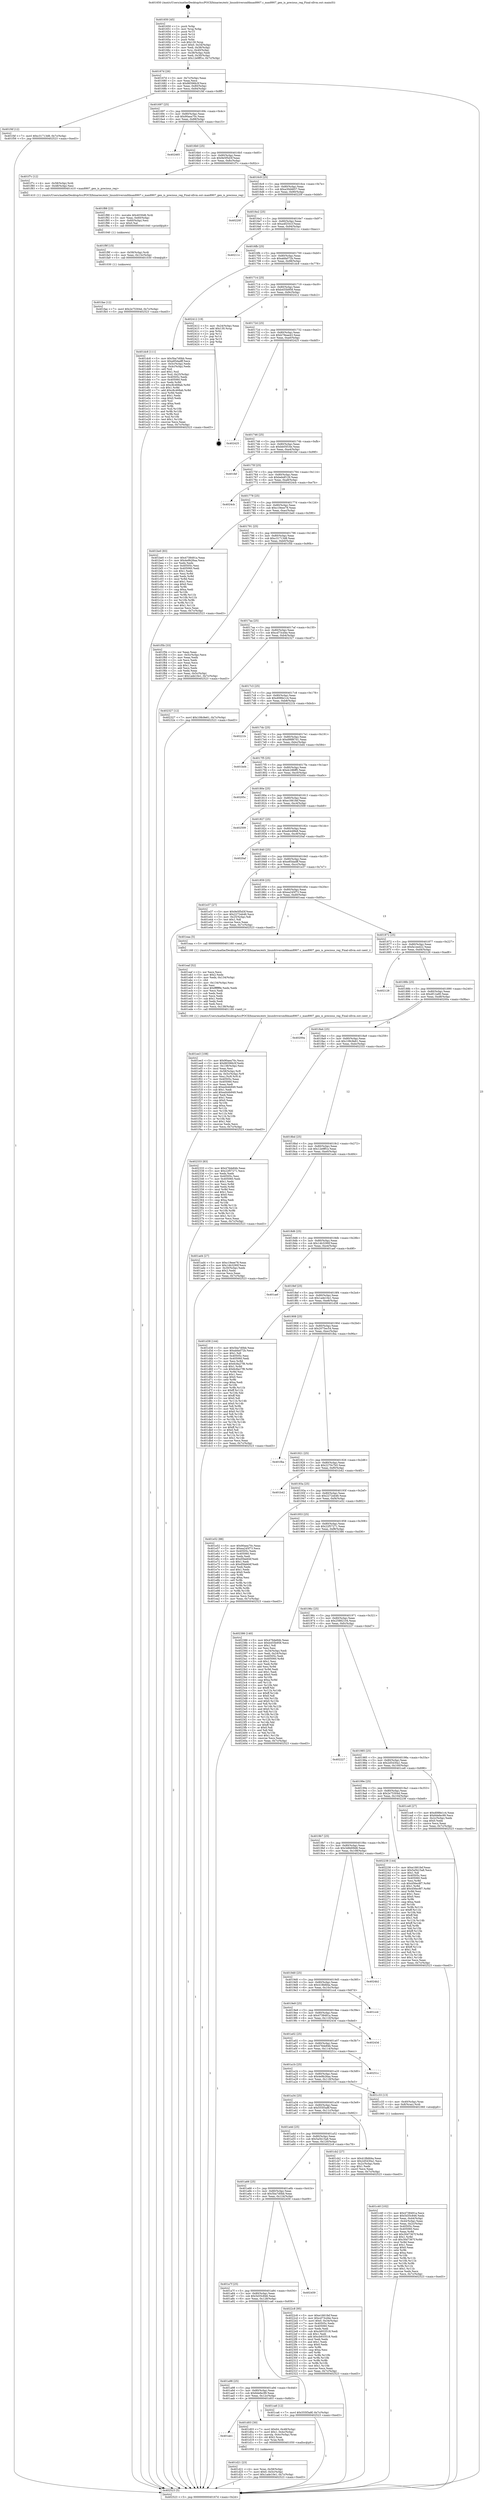 digraph "0x401650" {
  label = "0x401650 (/mnt/c/Users/mathe/Desktop/tcc/POCII/binaries/extr_linuxdriversmfdmax8907.c_max8907_gen_is_precious_reg_Final-ollvm.out::main(0))"
  labelloc = "t"
  node[shape=record]

  Entry [label="",width=0.3,height=0.3,shape=circle,fillcolor=black,style=filled]
  "0x40167d" [label="{
     0x40167d [26]\l
     | [instrs]\l
     &nbsp;&nbsp;0x40167d \<+3\>: mov -0x7c(%rbp),%eax\l
     &nbsp;&nbsp;0x401680 \<+2\>: mov %eax,%ecx\l
     &nbsp;&nbsp;0x401682 \<+6\>: sub $0x86596b3f,%ecx\l
     &nbsp;&nbsp;0x401688 \<+3\>: mov %eax,-0x80(%rbp)\l
     &nbsp;&nbsp;0x40168b \<+6\>: mov %ecx,-0x84(%rbp)\l
     &nbsp;&nbsp;0x401691 \<+6\>: je 0000000000401f4f \<main+0x8ff\>\l
  }"]
  "0x401f4f" [label="{
     0x401f4f [12]\l
     | [instrs]\l
     &nbsp;&nbsp;0x401f4f \<+7\>: movl $0xc31713d8,-0x7c(%rbp)\l
     &nbsp;&nbsp;0x401f56 \<+5\>: jmp 0000000000402523 \<main+0xed3\>\l
  }"]
  "0x401697" [label="{
     0x401697 [25]\l
     | [instrs]\l
     &nbsp;&nbsp;0x401697 \<+5\>: jmp 000000000040169c \<main+0x4c\>\l
     &nbsp;&nbsp;0x40169c \<+3\>: mov -0x80(%rbp),%eax\l
     &nbsp;&nbsp;0x40169f \<+5\>: sub $0x90aea70c,%eax\l
     &nbsp;&nbsp;0x4016a4 \<+6\>: mov %eax,-0x88(%rbp)\l
     &nbsp;&nbsp;0x4016aa \<+6\>: je 0000000000402465 \<main+0xe15\>\l
  }"]
  Exit [label="",width=0.3,height=0.3,shape=circle,fillcolor=black,style=filled,peripheries=2]
  "0x402465" [label="{
     0x402465\l
  }", style=dashed]
  "0x4016b0" [label="{
     0x4016b0 [25]\l
     | [instrs]\l
     &nbsp;&nbsp;0x4016b0 \<+5\>: jmp 00000000004016b5 \<main+0x65\>\l
     &nbsp;&nbsp;0x4016b5 \<+3\>: mov -0x80(%rbp),%eax\l
     &nbsp;&nbsp;0x4016b8 \<+5\>: sub $0x9e5f5d3f,%eax\l
     &nbsp;&nbsp;0x4016bd \<+6\>: mov %eax,-0x8c(%rbp)\l
     &nbsp;&nbsp;0x4016c3 \<+6\>: je 0000000000401f7c \<main+0x92c\>\l
  }"]
  "0x401fae" [label="{
     0x401fae [12]\l
     | [instrs]\l
     &nbsp;&nbsp;0x401fae \<+7\>: movl $0x2e75304d,-0x7c(%rbp)\l
     &nbsp;&nbsp;0x401fb5 \<+5\>: jmp 0000000000402523 \<main+0xed3\>\l
  }"]
  "0x401f7c" [label="{
     0x401f7c [12]\l
     | [instrs]\l
     &nbsp;&nbsp;0x401f7c \<+4\>: mov -0x58(%rbp),%rdi\l
     &nbsp;&nbsp;0x401f80 \<+3\>: mov -0x48(%rbp),%esi\l
     &nbsp;&nbsp;0x401f83 \<+5\>: call 0000000000401410 \<max8907_gen_is_precious_reg\>\l
     | [calls]\l
     &nbsp;&nbsp;0x401410 \{1\} (/mnt/c/Users/mathe/Desktop/tcc/POCII/binaries/extr_linuxdriversmfdmax8907.c_max8907_gen_is_precious_reg_Final-ollvm.out::max8907_gen_is_precious_reg)\l
  }"]
  "0x4016c9" [label="{
     0x4016c9 [25]\l
     | [instrs]\l
     &nbsp;&nbsp;0x4016c9 \<+5\>: jmp 00000000004016ce \<main+0x7e\>\l
     &nbsp;&nbsp;0x4016ce \<+3\>: mov -0x80(%rbp),%eax\l
     &nbsp;&nbsp;0x4016d1 \<+5\>: sub $0xa30d4657,%eax\l
     &nbsp;&nbsp;0x4016d6 \<+6\>: mov %eax,-0x90(%rbp)\l
     &nbsp;&nbsp;0x4016dc \<+6\>: je 000000000040220f \<main+0xbbf\>\l
  }"]
  "0x401f9f" [label="{
     0x401f9f [15]\l
     | [instrs]\l
     &nbsp;&nbsp;0x401f9f \<+4\>: mov -0x58(%rbp),%rdi\l
     &nbsp;&nbsp;0x401fa3 \<+6\>: mov %eax,-0x13c(%rbp)\l
     &nbsp;&nbsp;0x401fa9 \<+5\>: call 0000000000401030 \<free@plt\>\l
     | [calls]\l
     &nbsp;&nbsp;0x401030 \{1\} (unknown)\l
  }"]
  "0x40220f" [label="{
     0x40220f\l
  }", style=dashed]
  "0x4016e2" [label="{
     0x4016e2 [25]\l
     | [instrs]\l
     &nbsp;&nbsp;0x4016e2 \<+5\>: jmp 00000000004016e7 \<main+0x97\>\l
     &nbsp;&nbsp;0x4016e7 \<+3\>: mov -0x80(%rbp),%eax\l
     &nbsp;&nbsp;0x4016ea \<+5\>: sub $0xa4f2541f,%eax\l
     &nbsp;&nbsp;0x4016ef \<+6\>: mov %eax,-0x94(%rbp)\l
     &nbsp;&nbsp;0x4016f5 \<+6\>: je 000000000040211c \<main+0xacc\>\l
  }"]
  "0x401f88" [label="{
     0x401f88 [23]\l
     | [instrs]\l
     &nbsp;&nbsp;0x401f88 \<+10\>: movabs $0x4030d6,%rdi\l
     &nbsp;&nbsp;0x401f92 \<+3\>: mov %eax,-0x60(%rbp)\l
     &nbsp;&nbsp;0x401f95 \<+3\>: mov -0x60(%rbp),%esi\l
     &nbsp;&nbsp;0x401f98 \<+2\>: mov $0x0,%al\l
     &nbsp;&nbsp;0x401f9a \<+5\>: call 0000000000401040 \<printf@plt\>\l
     | [calls]\l
     &nbsp;&nbsp;0x401040 \{1\} (unknown)\l
  }"]
  "0x40211c" [label="{
     0x40211c\l
  }", style=dashed]
  "0x4016fb" [label="{
     0x4016fb [25]\l
     | [instrs]\l
     &nbsp;&nbsp;0x4016fb \<+5\>: jmp 0000000000401700 \<main+0xb0\>\l
     &nbsp;&nbsp;0x401700 \<+3\>: mov -0x80(%rbp),%eax\l
     &nbsp;&nbsp;0x401703 \<+5\>: sub $0xabfa072b,%eax\l
     &nbsp;&nbsp;0x401708 \<+6\>: mov %eax,-0x98(%rbp)\l
     &nbsp;&nbsp;0x40170e \<+6\>: je 0000000000401dc8 \<main+0x778\>\l
  }"]
  "0x401ee3" [label="{
     0x401ee3 [108]\l
     | [instrs]\l
     &nbsp;&nbsp;0x401ee3 \<+5\>: mov $0x90aea70c,%ecx\l
     &nbsp;&nbsp;0x401ee8 \<+5\>: mov $0x86596b3f,%edx\l
     &nbsp;&nbsp;0x401eed \<+6\>: mov -0x138(%rbp),%esi\l
     &nbsp;&nbsp;0x401ef3 \<+3\>: imul %eax,%esi\l
     &nbsp;&nbsp;0x401ef6 \<+4\>: mov -0x58(%rbp),%r8\l
     &nbsp;&nbsp;0x401efa \<+4\>: movslq -0x5c(%rbp),%r9\l
     &nbsp;&nbsp;0x401efe \<+4\>: mov %esi,(%r8,%r9,4)\l
     &nbsp;&nbsp;0x401f02 \<+7\>: mov 0x40505c,%eax\l
     &nbsp;&nbsp;0x401f09 \<+7\>: mov 0x405060,%esi\l
     &nbsp;&nbsp;0x401f10 \<+2\>: mov %eax,%edi\l
     &nbsp;&nbsp;0x401f12 \<+6\>: sub $0xed44b949,%edi\l
     &nbsp;&nbsp;0x401f18 \<+3\>: sub $0x1,%edi\l
     &nbsp;&nbsp;0x401f1b \<+6\>: add $0xed44b949,%edi\l
     &nbsp;&nbsp;0x401f21 \<+3\>: imul %edi,%eax\l
     &nbsp;&nbsp;0x401f24 \<+3\>: and $0x1,%eax\l
     &nbsp;&nbsp;0x401f27 \<+3\>: cmp $0x0,%eax\l
     &nbsp;&nbsp;0x401f2a \<+4\>: sete %r10b\l
     &nbsp;&nbsp;0x401f2e \<+3\>: cmp $0xa,%esi\l
     &nbsp;&nbsp;0x401f31 \<+4\>: setl %r11b\l
     &nbsp;&nbsp;0x401f35 \<+3\>: mov %r10b,%bl\l
     &nbsp;&nbsp;0x401f38 \<+3\>: and %r11b,%bl\l
     &nbsp;&nbsp;0x401f3b \<+3\>: xor %r11b,%r10b\l
     &nbsp;&nbsp;0x401f3e \<+3\>: or %r10b,%bl\l
     &nbsp;&nbsp;0x401f41 \<+3\>: test $0x1,%bl\l
     &nbsp;&nbsp;0x401f44 \<+3\>: cmovne %edx,%ecx\l
     &nbsp;&nbsp;0x401f47 \<+3\>: mov %ecx,-0x7c(%rbp)\l
     &nbsp;&nbsp;0x401f4a \<+5\>: jmp 0000000000402523 \<main+0xed3\>\l
  }"]
  "0x401dc8" [label="{
     0x401dc8 [111]\l
     | [instrs]\l
     &nbsp;&nbsp;0x401dc8 \<+5\>: mov $0x5ba7d0bb,%eax\l
     &nbsp;&nbsp;0x401dcd \<+5\>: mov $0xe85dadff,%ecx\l
     &nbsp;&nbsp;0x401dd2 \<+3\>: mov -0x5c(%rbp),%edx\l
     &nbsp;&nbsp;0x401dd5 \<+3\>: cmp -0x4c(%rbp),%edx\l
     &nbsp;&nbsp;0x401dd8 \<+4\>: setl %sil\l
     &nbsp;&nbsp;0x401ddc \<+4\>: and $0x1,%sil\l
     &nbsp;&nbsp;0x401de0 \<+4\>: mov %sil,-0x25(%rbp)\l
     &nbsp;&nbsp;0x401de4 \<+7\>: mov 0x40505c,%edx\l
     &nbsp;&nbsp;0x401deb \<+7\>: mov 0x405060,%edi\l
     &nbsp;&nbsp;0x401df2 \<+3\>: mov %edx,%r8d\l
     &nbsp;&nbsp;0x401df5 \<+7\>: sub $0xc8c468ab,%r8d\l
     &nbsp;&nbsp;0x401dfc \<+4\>: sub $0x1,%r8d\l
     &nbsp;&nbsp;0x401e00 \<+7\>: add $0xc8c468ab,%r8d\l
     &nbsp;&nbsp;0x401e07 \<+4\>: imul %r8d,%edx\l
     &nbsp;&nbsp;0x401e0b \<+3\>: and $0x1,%edx\l
     &nbsp;&nbsp;0x401e0e \<+3\>: cmp $0x0,%edx\l
     &nbsp;&nbsp;0x401e11 \<+4\>: sete %sil\l
     &nbsp;&nbsp;0x401e15 \<+3\>: cmp $0xa,%edi\l
     &nbsp;&nbsp;0x401e18 \<+4\>: setl %r9b\l
     &nbsp;&nbsp;0x401e1c \<+3\>: mov %sil,%r10b\l
     &nbsp;&nbsp;0x401e1f \<+3\>: and %r9b,%r10b\l
     &nbsp;&nbsp;0x401e22 \<+3\>: xor %r9b,%sil\l
     &nbsp;&nbsp;0x401e25 \<+3\>: or %sil,%r10b\l
     &nbsp;&nbsp;0x401e28 \<+4\>: test $0x1,%r10b\l
     &nbsp;&nbsp;0x401e2c \<+3\>: cmovne %ecx,%eax\l
     &nbsp;&nbsp;0x401e2f \<+3\>: mov %eax,-0x7c(%rbp)\l
     &nbsp;&nbsp;0x401e32 \<+5\>: jmp 0000000000402523 \<main+0xed3\>\l
  }"]
  "0x401714" [label="{
     0x401714 [25]\l
     | [instrs]\l
     &nbsp;&nbsp;0x401714 \<+5\>: jmp 0000000000401719 \<main+0xc9\>\l
     &nbsp;&nbsp;0x401719 \<+3\>: mov -0x80(%rbp),%eax\l
     &nbsp;&nbsp;0x40171c \<+5\>: sub $0xb455b958,%eax\l
     &nbsp;&nbsp;0x401721 \<+6\>: mov %eax,-0x9c(%rbp)\l
     &nbsp;&nbsp;0x401727 \<+6\>: je 0000000000402412 \<main+0xdc2\>\l
  }"]
  "0x401eaf" [label="{
     0x401eaf [52]\l
     | [instrs]\l
     &nbsp;&nbsp;0x401eaf \<+2\>: xor %ecx,%ecx\l
     &nbsp;&nbsp;0x401eb1 \<+5\>: mov $0x2,%edx\l
     &nbsp;&nbsp;0x401eb6 \<+6\>: mov %edx,-0x134(%rbp)\l
     &nbsp;&nbsp;0x401ebc \<+1\>: cltd\l
     &nbsp;&nbsp;0x401ebd \<+6\>: mov -0x134(%rbp),%esi\l
     &nbsp;&nbsp;0x401ec3 \<+2\>: idiv %esi\l
     &nbsp;&nbsp;0x401ec5 \<+6\>: imul $0xfffffffe,%edx,%edx\l
     &nbsp;&nbsp;0x401ecb \<+2\>: mov %ecx,%edi\l
     &nbsp;&nbsp;0x401ecd \<+2\>: sub %edx,%edi\l
     &nbsp;&nbsp;0x401ecf \<+2\>: mov %ecx,%edx\l
     &nbsp;&nbsp;0x401ed1 \<+3\>: sub $0x1,%edx\l
     &nbsp;&nbsp;0x401ed4 \<+2\>: add %edx,%edi\l
     &nbsp;&nbsp;0x401ed6 \<+2\>: sub %edi,%ecx\l
     &nbsp;&nbsp;0x401ed8 \<+6\>: mov %ecx,-0x138(%rbp)\l
     &nbsp;&nbsp;0x401ede \<+5\>: call 0000000000401160 \<next_i\>\l
     | [calls]\l
     &nbsp;&nbsp;0x401160 \{1\} (/mnt/c/Users/mathe/Desktop/tcc/POCII/binaries/extr_linuxdriversmfdmax8907.c_max8907_gen_is_precious_reg_Final-ollvm.out::next_i)\l
  }"]
  "0x402412" [label="{
     0x402412 [19]\l
     | [instrs]\l
     &nbsp;&nbsp;0x402412 \<+3\>: mov -0x24(%rbp),%eax\l
     &nbsp;&nbsp;0x402415 \<+7\>: add $0x130,%rsp\l
     &nbsp;&nbsp;0x40241c \<+1\>: pop %rbx\l
     &nbsp;&nbsp;0x40241d \<+2\>: pop %r12\l
     &nbsp;&nbsp;0x40241f \<+2\>: pop %r14\l
     &nbsp;&nbsp;0x402421 \<+2\>: pop %r15\l
     &nbsp;&nbsp;0x402423 \<+1\>: pop %rbp\l
     &nbsp;&nbsp;0x402424 \<+1\>: ret\l
  }"]
  "0x40172d" [label="{
     0x40172d [25]\l
     | [instrs]\l
     &nbsp;&nbsp;0x40172d \<+5\>: jmp 0000000000401732 \<main+0xe2\>\l
     &nbsp;&nbsp;0x401732 \<+3\>: mov -0x80(%rbp),%eax\l
     &nbsp;&nbsp;0x401735 \<+5\>: sub $0xb79eae43,%eax\l
     &nbsp;&nbsp;0x40173a \<+6\>: mov %eax,-0xa0(%rbp)\l
     &nbsp;&nbsp;0x401740 \<+6\>: je 0000000000402425 \<main+0xdd5\>\l
  }"]
  "0x401d21" [label="{
     0x401d21 [23]\l
     | [instrs]\l
     &nbsp;&nbsp;0x401d21 \<+4\>: mov %rax,-0x58(%rbp)\l
     &nbsp;&nbsp;0x401d25 \<+7\>: movl $0x0,-0x5c(%rbp)\l
     &nbsp;&nbsp;0x401d2c \<+7\>: movl $0x1ade10e1,-0x7c(%rbp)\l
     &nbsp;&nbsp;0x401d33 \<+5\>: jmp 0000000000402523 \<main+0xed3\>\l
  }"]
  "0x402425" [label="{
     0x402425\l
  }", style=dashed]
  "0x401746" [label="{
     0x401746 [25]\l
     | [instrs]\l
     &nbsp;&nbsp;0x401746 \<+5\>: jmp 000000000040174b \<main+0xfb\>\l
     &nbsp;&nbsp;0x40174b \<+3\>: mov -0x80(%rbp),%eax\l
     &nbsp;&nbsp;0x40174e \<+5\>: sub $0xbb05f16e,%eax\l
     &nbsp;&nbsp;0x401753 \<+6\>: mov %eax,-0xa4(%rbp)\l
     &nbsp;&nbsp;0x401759 \<+6\>: je 0000000000401fef \<main+0x99f\>\l
  }"]
  "0x401ab1" [label="{
     0x401ab1\l
  }", style=dashed]
  "0x401fef" [label="{
     0x401fef\l
  }", style=dashed]
  "0x40175f" [label="{
     0x40175f [25]\l
     | [instrs]\l
     &nbsp;&nbsp;0x40175f \<+5\>: jmp 0000000000401764 \<main+0x114\>\l
     &nbsp;&nbsp;0x401764 \<+3\>: mov -0x80(%rbp),%eax\l
     &nbsp;&nbsp;0x401767 \<+5\>: sub $0xbebdf129,%eax\l
     &nbsp;&nbsp;0x40176c \<+6\>: mov %eax,-0xa8(%rbp)\l
     &nbsp;&nbsp;0x401772 \<+6\>: je 00000000004024cb \<main+0xe7b\>\l
  }"]
  "0x401d03" [label="{
     0x401d03 [30]\l
     | [instrs]\l
     &nbsp;&nbsp;0x401d03 \<+7\>: movl $0x64,-0x48(%rbp)\l
     &nbsp;&nbsp;0x401d0a \<+7\>: movl $0x1,-0x4c(%rbp)\l
     &nbsp;&nbsp;0x401d11 \<+4\>: movslq -0x4c(%rbp),%rax\l
     &nbsp;&nbsp;0x401d15 \<+4\>: shl $0x2,%rax\l
     &nbsp;&nbsp;0x401d19 \<+3\>: mov %rax,%rdi\l
     &nbsp;&nbsp;0x401d1c \<+5\>: call 0000000000401050 \<malloc@plt\>\l
     | [calls]\l
     &nbsp;&nbsp;0x401050 \{1\} (unknown)\l
  }"]
  "0x4024cb" [label="{
     0x4024cb\l
  }", style=dashed]
  "0x401778" [label="{
     0x401778 [25]\l
     | [instrs]\l
     &nbsp;&nbsp;0x401778 \<+5\>: jmp 000000000040177d \<main+0x12d\>\l
     &nbsp;&nbsp;0x40177d \<+3\>: mov -0x80(%rbp),%eax\l
     &nbsp;&nbsp;0x401780 \<+5\>: sub $0xc19eee78,%eax\l
     &nbsp;&nbsp;0x401785 \<+6\>: mov %eax,-0xac(%rbp)\l
     &nbsp;&nbsp;0x40178b \<+6\>: je 0000000000401be0 \<main+0x590\>\l
  }"]
  "0x401a98" [label="{
     0x401a98 [25]\l
     | [instrs]\l
     &nbsp;&nbsp;0x401a98 \<+5\>: jmp 0000000000401a9d \<main+0x44d\>\l
     &nbsp;&nbsp;0x401a9d \<+3\>: mov -0x80(%rbp),%eax\l
     &nbsp;&nbsp;0x401aa0 \<+5\>: sub $0x6defec99,%eax\l
     &nbsp;&nbsp;0x401aa5 \<+6\>: mov %eax,-0x12c(%rbp)\l
     &nbsp;&nbsp;0x401aab \<+6\>: je 0000000000401d03 \<main+0x6b3\>\l
  }"]
  "0x401be0" [label="{
     0x401be0 [83]\l
     | [instrs]\l
     &nbsp;&nbsp;0x401be0 \<+5\>: mov $0x4738491a,%eax\l
     &nbsp;&nbsp;0x401be5 \<+5\>: mov $0x4e9b26aa,%ecx\l
     &nbsp;&nbsp;0x401bea \<+2\>: xor %edx,%edx\l
     &nbsp;&nbsp;0x401bec \<+7\>: mov 0x40505c,%esi\l
     &nbsp;&nbsp;0x401bf3 \<+7\>: mov 0x405060,%edi\l
     &nbsp;&nbsp;0x401bfa \<+3\>: sub $0x1,%edx\l
     &nbsp;&nbsp;0x401bfd \<+3\>: mov %esi,%r8d\l
     &nbsp;&nbsp;0x401c00 \<+3\>: add %edx,%r8d\l
     &nbsp;&nbsp;0x401c03 \<+4\>: imul %r8d,%esi\l
     &nbsp;&nbsp;0x401c07 \<+3\>: and $0x1,%esi\l
     &nbsp;&nbsp;0x401c0a \<+3\>: cmp $0x0,%esi\l
     &nbsp;&nbsp;0x401c0d \<+4\>: sete %r9b\l
     &nbsp;&nbsp;0x401c11 \<+3\>: cmp $0xa,%edi\l
     &nbsp;&nbsp;0x401c14 \<+4\>: setl %r10b\l
     &nbsp;&nbsp;0x401c18 \<+3\>: mov %r9b,%r11b\l
     &nbsp;&nbsp;0x401c1b \<+3\>: and %r10b,%r11b\l
     &nbsp;&nbsp;0x401c1e \<+3\>: xor %r10b,%r9b\l
     &nbsp;&nbsp;0x401c21 \<+3\>: or %r9b,%r11b\l
     &nbsp;&nbsp;0x401c24 \<+4\>: test $0x1,%r11b\l
     &nbsp;&nbsp;0x401c28 \<+3\>: cmovne %ecx,%eax\l
     &nbsp;&nbsp;0x401c2b \<+3\>: mov %eax,-0x7c(%rbp)\l
     &nbsp;&nbsp;0x401c2e \<+5\>: jmp 0000000000402523 \<main+0xed3\>\l
  }"]
  "0x401791" [label="{
     0x401791 [25]\l
     | [instrs]\l
     &nbsp;&nbsp;0x401791 \<+5\>: jmp 0000000000401796 \<main+0x146\>\l
     &nbsp;&nbsp;0x401796 \<+3\>: mov -0x80(%rbp),%eax\l
     &nbsp;&nbsp;0x401799 \<+5\>: sub $0xc31713d8,%eax\l
     &nbsp;&nbsp;0x40179e \<+6\>: mov %eax,-0xb0(%rbp)\l
     &nbsp;&nbsp;0x4017a4 \<+6\>: je 0000000000401f5b \<main+0x90b\>\l
  }"]
  "0x401ca6" [label="{
     0x401ca6 [12]\l
     | [instrs]\l
     &nbsp;&nbsp;0x401ca6 \<+7\>: movl $0x555f3a8f,-0x7c(%rbp)\l
     &nbsp;&nbsp;0x401cad \<+5\>: jmp 0000000000402523 \<main+0xed3\>\l
  }"]
  "0x401f5b" [label="{
     0x401f5b [33]\l
     | [instrs]\l
     &nbsp;&nbsp;0x401f5b \<+2\>: xor %eax,%eax\l
     &nbsp;&nbsp;0x401f5d \<+3\>: mov -0x5c(%rbp),%ecx\l
     &nbsp;&nbsp;0x401f60 \<+2\>: mov %eax,%edx\l
     &nbsp;&nbsp;0x401f62 \<+2\>: sub %ecx,%edx\l
     &nbsp;&nbsp;0x401f64 \<+2\>: mov %eax,%ecx\l
     &nbsp;&nbsp;0x401f66 \<+3\>: sub $0x1,%ecx\l
     &nbsp;&nbsp;0x401f69 \<+2\>: add %ecx,%edx\l
     &nbsp;&nbsp;0x401f6b \<+2\>: sub %edx,%eax\l
     &nbsp;&nbsp;0x401f6d \<+3\>: mov %eax,-0x5c(%rbp)\l
     &nbsp;&nbsp;0x401f70 \<+7\>: movl $0x1ade10e1,-0x7c(%rbp)\l
     &nbsp;&nbsp;0x401f77 \<+5\>: jmp 0000000000402523 \<main+0xed3\>\l
  }"]
  "0x4017aa" [label="{
     0x4017aa [25]\l
     | [instrs]\l
     &nbsp;&nbsp;0x4017aa \<+5\>: jmp 00000000004017af \<main+0x15f\>\l
     &nbsp;&nbsp;0x4017af \<+3\>: mov -0x80(%rbp),%eax\l
     &nbsp;&nbsp;0x4017b2 \<+5\>: sub $0xcd73cd4e,%eax\l
     &nbsp;&nbsp;0x4017b7 \<+6\>: mov %eax,-0xb4(%rbp)\l
     &nbsp;&nbsp;0x4017bd \<+6\>: je 0000000000402327 \<main+0xcd7\>\l
  }"]
  "0x401a7f" [label="{
     0x401a7f [25]\l
     | [instrs]\l
     &nbsp;&nbsp;0x401a7f \<+5\>: jmp 0000000000401a84 \<main+0x434\>\l
     &nbsp;&nbsp;0x401a84 \<+3\>: mov -0x80(%rbp),%eax\l
     &nbsp;&nbsp;0x401a87 \<+5\>: sub $0x5d35c846,%eax\l
     &nbsp;&nbsp;0x401a8c \<+6\>: mov %eax,-0x128(%rbp)\l
     &nbsp;&nbsp;0x401a92 \<+6\>: je 0000000000401ca6 \<main+0x656\>\l
  }"]
  "0x402327" [label="{
     0x402327 [12]\l
     | [instrs]\l
     &nbsp;&nbsp;0x402327 \<+7\>: movl $0x108c9e61,-0x7c(%rbp)\l
     &nbsp;&nbsp;0x40232e \<+5\>: jmp 0000000000402523 \<main+0xed3\>\l
  }"]
  "0x4017c3" [label="{
     0x4017c3 [25]\l
     | [instrs]\l
     &nbsp;&nbsp;0x4017c3 \<+5\>: jmp 00000000004017c8 \<main+0x178\>\l
     &nbsp;&nbsp;0x4017c8 \<+3\>: mov -0x80(%rbp),%eax\l
     &nbsp;&nbsp;0x4017cb \<+5\>: sub $0xd088e1c4,%eax\l
     &nbsp;&nbsp;0x4017d0 \<+6\>: mov %eax,-0xb8(%rbp)\l
     &nbsp;&nbsp;0x4017d6 \<+6\>: je 000000000040221b \<main+0xbcb\>\l
  }"]
  "0x402459" [label="{
     0x402459\l
  }", style=dashed]
  "0x40221b" [label="{
     0x40221b\l
  }", style=dashed]
  "0x4017dc" [label="{
     0x4017dc [25]\l
     | [instrs]\l
     &nbsp;&nbsp;0x4017dc \<+5\>: jmp 00000000004017e1 \<main+0x191\>\l
     &nbsp;&nbsp;0x4017e1 \<+3\>: mov -0x80(%rbp),%eax\l
     &nbsp;&nbsp;0x4017e4 \<+5\>: sub $0xd98f67d1,%eax\l
     &nbsp;&nbsp;0x4017e9 \<+6\>: mov %eax,-0xbc(%rbp)\l
     &nbsp;&nbsp;0x4017ef \<+6\>: je 0000000000401bd4 \<main+0x584\>\l
  }"]
  "0x401a66" [label="{
     0x401a66 [25]\l
     | [instrs]\l
     &nbsp;&nbsp;0x401a66 \<+5\>: jmp 0000000000401a6b \<main+0x41b\>\l
     &nbsp;&nbsp;0x401a6b \<+3\>: mov -0x80(%rbp),%eax\l
     &nbsp;&nbsp;0x401a6e \<+5\>: sub $0x5ba7d0bb,%eax\l
     &nbsp;&nbsp;0x401a73 \<+6\>: mov %eax,-0x124(%rbp)\l
     &nbsp;&nbsp;0x401a79 \<+6\>: je 0000000000402459 \<main+0xe09\>\l
  }"]
  "0x401bd4" [label="{
     0x401bd4\l
  }", style=dashed]
  "0x4017f5" [label="{
     0x4017f5 [25]\l
     | [instrs]\l
     &nbsp;&nbsp;0x4017f5 \<+5\>: jmp 00000000004017fa \<main+0x1aa\>\l
     &nbsp;&nbsp;0x4017fa \<+3\>: mov -0x80(%rbp),%eax\l
     &nbsp;&nbsp;0x4017fd \<+5\>: sub $0xdc286ff5,%eax\l
     &nbsp;&nbsp;0x401802 \<+6\>: mov %eax,-0xc0(%rbp)\l
     &nbsp;&nbsp;0x401808 \<+6\>: je 000000000040205c \<main+0xa0c\>\l
  }"]
  "0x4022c8" [label="{
     0x4022c8 [95]\l
     | [instrs]\l
     &nbsp;&nbsp;0x4022c8 \<+5\>: mov $0xe1661fef,%eax\l
     &nbsp;&nbsp;0x4022cd \<+5\>: mov $0xcd73cd4e,%ecx\l
     &nbsp;&nbsp;0x4022d2 \<+7\>: movl $0x0,-0x34(%rbp)\l
     &nbsp;&nbsp;0x4022d9 \<+7\>: mov 0x40505c,%edx\l
     &nbsp;&nbsp;0x4022e0 \<+7\>: mov 0x405060,%esi\l
     &nbsp;&nbsp;0x4022e7 \<+2\>: mov %edx,%edi\l
     &nbsp;&nbsp;0x4022e9 \<+6\>: sub $0xcb933518,%edi\l
     &nbsp;&nbsp;0x4022ef \<+3\>: sub $0x1,%edi\l
     &nbsp;&nbsp;0x4022f2 \<+6\>: add $0xcb933518,%edi\l
     &nbsp;&nbsp;0x4022f8 \<+3\>: imul %edi,%edx\l
     &nbsp;&nbsp;0x4022fb \<+3\>: and $0x1,%edx\l
     &nbsp;&nbsp;0x4022fe \<+3\>: cmp $0x0,%edx\l
     &nbsp;&nbsp;0x402301 \<+4\>: sete %r8b\l
     &nbsp;&nbsp;0x402305 \<+3\>: cmp $0xa,%esi\l
     &nbsp;&nbsp;0x402308 \<+4\>: setl %r9b\l
     &nbsp;&nbsp;0x40230c \<+3\>: mov %r8b,%r10b\l
     &nbsp;&nbsp;0x40230f \<+3\>: and %r9b,%r10b\l
     &nbsp;&nbsp;0x402312 \<+3\>: xor %r9b,%r8b\l
     &nbsp;&nbsp;0x402315 \<+3\>: or %r8b,%r10b\l
     &nbsp;&nbsp;0x402318 \<+4\>: test $0x1,%r10b\l
     &nbsp;&nbsp;0x40231c \<+3\>: cmovne %ecx,%eax\l
     &nbsp;&nbsp;0x40231f \<+3\>: mov %eax,-0x7c(%rbp)\l
     &nbsp;&nbsp;0x402322 \<+5\>: jmp 0000000000402523 \<main+0xed3\>\l
  }"]
  "0x40205c" [label="{
     0x40205c\l
  }", style=dashed]
  "0x40180e" [label="{
     0x40180e [25]\l
     | [instrs]\l
     &nbsp;&nbsp;0x40180e \<+5\>: jmp 0000000000401813 \<main+0x1c3\>\l
     &nbsp;&nbsp;0x401813 \<+3\>: mov -0x80(%rbp),%eax\l
     &nbsp;&nbsp;0x401816 \<+5\>: sub $0xe1661fef,%eax\l
     &nbsp;&nbsp;0x40181b \<+6\>: mov %eax,-0xc4(%rbp)\l
     &nbsp;&nbsp;0x401821 \<+6\>: je 0000000000402509 \<main+0xeb9\>\l
  }"]
  "0x401a4d" [label="{
     0x401a4d [25]\l
     | [instrs]\l
     &nbsp;&nbsp;0x401a4d \<+5\>: jmp 0000000000401a52 \<main+0x402\>\l
     &nbsp;&nbsp;0x401a52 \<+3\>: mov -0x80(%rbp),%eax\l
     &nbsp;&nbsp;0x401a55 \<+5\>: sub $0x5a5b15a8,%eax\l
     &nbsp;&nbsp;0x401a5a \<+6\>: mov %eax,-0x120(%rbp)\l
     &nbsp;&nbsp;0x401a60 \<+6\>: je 00000000004022c8 \<main+0xc78\>\l
  }"]
  "0x402509" [label="{
     0x402509\l
  }", style=dashed]
  "0x401827" [label="{
     0x401827 [25]\l
     | [instrs]\l
     &nbsp;&nbsp;0x401827 \<+5\>: jmp 000000000040182c \<main+0x1dc\>\l
     &nbsp;&nbsp;0x40182c \<+3\>: mov -0x80(%rbp),%eax\l
     &nbsp;&nbsp;0x40182f \<+5\>: sub $0xe6449fe8,%eax\l
     &nbsp;&nbsp;0x401834 \<+6\>: mov %eax,-0xc8(%rbp)\l
     &nbsp;&nbsp;0x40183a \<+6\>: je 00000000004020af \<main+0xa5f\>\l
  }"]
  "0x401cb2" [label="{
     0x401cb2 [27]\l
     | [instrs]\l
     &nbsp;&nbsp;0x401cb2 \<+5\>: mov $0x418bfd4a,%eax\l
     &nbsp;&nbsp;0x401cb7 \<+5\>: mov $0x2d5430a1,%ecx\l
     &nbsp;&nbsp;0x401cbc \<+3\>: mov -0x2c(%rbp),%edx\l
     &nbsp;&nbsp;0x401cbf \<+3\>: cmp $0x1,%edx\l
     &nbsp;&nbsp;0x401cc2 \<+3\>: cmovl %ecx,%eax\l
     &nbsp;&nbsp;0x401cc5 \<+3\>: mov %eax,-0x7c(%rbp)\l
     &nbsp;&nbsp;0x401cc8 \<+5\>: jmp 0000000000402523 \<main+0xed3\>\l
  }"]
  "0x4020af" [label="{
     0x4020af\l
  }", style=dashed]
  "0x401840" [label="{
     0x401840 [25]\l
     | [instrs]\l
     &nbsp;&nbsp;0x401840 \<+5\>: jmp 0000000000401845 \<main+0x1f5\>\l
     &nbsp;&nbsp;0x401845 \<+3\>: mov -0x80(%rbp),%eax\l
     &nbsp;&nbsp;0x401848 \<+5\>: sub $0xe85dadff,%eax\l
     &nbsp;&nbsp;0x40184d \<+6\>: mov %eax,-0xcc(%rbp)\l
     &nbsp;&nbsp;0x401853 \<+6\>: je 0000000000401e37 \<main+0x7e7\>\l
  }"]
  "0x401c40" [label="{
     0x401c40 [102]\l
     | [instrs]\l
     &nbsp;&nbsp;0x401c40 \<+5\>: mov $0x4738491a,%ecx\l
     &nbsp;&nbsp;0x401c45 \<+5\>: mov $0x5d35c846,%edx\l
     &nbsp;&nbsp;0x401c4a \<+3\>: mov %eax,-0x44(%rbp)\l
     &nbsp;&nbsp;0x401c4d \<+3\>: mov -0x44(%rbp),%eax\l
     &nbsp;&nbsp;0x401c50 \<+3\>: mov %eax,-0x2c(%rbp)\l
     &nbsp;&nbsp;0x401c53 \<+7\>: mov 0x40505c,%eax\l
     &nbsp;&nbsp;0x401c5a \<+7\>: mov 0x405060,%esi\l
     &nbsp;&nbsp;0x401c61 \<+3\>: mov %eax,%r8d\l
     &nbsp;&nbsp;0x401c64 \<+7\>: add $0x30d7367f,%r8d\l
     &nbsp;&nbsp;0x401c6b \<+4\>: sub $0x1,%r8d\l
     &nbsp;&nbsp;0x401c6f \<+7\>: sub $0x30d7367f,%r8d\l
     &nbsp;&nbsp;0x401c76 \<+4\>: imul %r8d,%eax\l
     &nbsp;&nbsp;0x401c7a \<+3\>: and $0x1,%eax\l
     &nbsp;&nbsp;0x401c7d \<+3\>: cmp $0x0,%eax\l
     &nbsp;&nbsp;0x401c80 \<+4\>: sete %r9b\l
     &nbsp;&nbsp;0x401c84 \<+3\>: cmp $0xa,%esi\l
     &nbsp;&nbsp;0x401c87 \<+4\>: setl %r10b\l
     &nbsp;&nbsp;0x401c8b \<+3\>: mov %r9b,%r11b\l
     &nbsp;&nbsp;0x401c8e \<+3\>: and %r10b,%r11b\l
     &nbsp;&nbsp;0x401c91 \<+3\>: xor %r10b,%r9b\l
     &nbsp;&nbsp;0x401c94 \<+3\>: or %r9b,%r11b\l
     &nbsp;&nbsp;0x401c97 \<+4\>: test $0x1,%r11b\l
     &nbsp;&nbsp;0x401c9b \<+3\>: cmovne %edx,%ecx\l
     &nbsp;&nbsp;0x401c9e \<+3\>: mov %ecx,-0x7c(%rbp)\l
     &nbsp;&nbsp;0x401ca1 \<+5\>: jmp 0000000000402523 \<main+0xed3\>\l
  }"]
  "0x401e37" [label="{
     0x401e37 [27]\l
     | [instrs]\l
     &nbsp;&nbsp;0x401e37 \<+5\>: mov $0x9e5f5d3f,%eax\l
     &nbsp;&nbsp;0x401e3c \<+5\>: mov $0x2272eb46,%ecx\l
     &nbsp;&nbsp;0x401e41 \<+3\>: mov -0x25(%rbp),%dl\l
     &nbsp;&nbsp;0x401e44 \<+3\>: test $0x1,%dl\l
     &nbsp;&nbsp;0x401e47 \<+3\>: cmovne %ecx,%eax\l
     &nbsp;&nbsp;0x401e4a \<+3\>: mov %eax,-0x7c(%rbp)\l
     &nbsp;&nbsp;0x401e4d \<+5\>: jmp 0000000000402523 \<main+0xed3\>\l
  }"]
  "0x401859" [label="{
     0x401859 [25]\l
     | [instrs]\l
     &nbsp;&nbsp;0x401859 \<+5\>: jmp 000000000040185e \<main+0x20e\>\l
     &nbsp;&nbsp;0x40185e \<+3\>: mov -0x80(%rbp),%eax\l
     &nbsp;&nbsp;0x401861 \<+5\>: sub $0xea245f73,%eax\l
     &nbsp;&nbsp;0x401866 \<+6\>: mov %eax,-0xd0(%rbp)\l
     &nbsp;&nbsp;0x40186c \<+6\>: je 0000000000401eaa \<main+0x85a\>\l
  }"]
  "0x401a34" [label="{
     0x401a34 [25]\l
     | [instrs]\l
     &nbsp;&nbsp;0x401a34 \<+5\>: jmp 0000000000401a39 \<main+0x3e9\>\l
     &nbsp;&nbsp;0x401a39 \<+3\>: mov -0x80(%rbp),%eax\l
     &nbsp;&nbsp;0x401a3c \<+5\>: sub $0x555f3a8f,%eax\l
     &nbsp;&nbsp;0x401a41 \<+6\>: mov %eax,-0x11c(%rbp)\l
     &nbsp;&nbsp;0x401a47 \<+6\>: je 0000000000401cb2 \<main+0x662\>\l
  }"]
  "0x401eaa" [label="{
     0x401eaa [5]\l
     | [instrs]\l
     &nbsp;&nbsp;0x401eaa \<+5\>: call 0000000000401160 \<next_i\>\l
     | [calls]\l
     &nbsp;&nbsp;0x401160 \{1\} (/mnt/c/Users/mathe/Desktop/tcc/POCII/binaries/extr_linuxdriversmfdmax8907.c_max8907_gen_is_precious_reg_Final-ollvm.out::next_i)\l
  }"]
  "0x401872" [label="{
     0x401872 [25]\l
     | [instrs]\l
     &nbsp;&nbsp;0x401872 \<+5\>: jmp 0000000000401877 \<main+0x227\>\l
     &nbsp;&nbsp;0x401877 \<+3\>: mov -0x80(%rbp),%eax\l
     &nbsp;&nbsp;0x40187a \<+5\>: sub $0xfa1eed22,%eax\l
     &nbsp;&nbsp;0x40187f \<+6\>: mov %eax,-0xd4(%rbp)\l
     &nbsp;&nbsp;0x401885 \<+6\>: je 0000000000402128 \<main+0xad8\>\l
  }"]
  "0x401c33" [label="{
     0x401c33 [13]\l
     | [instrs]\l
     &nbsp;&nbsp;0x401c33 \<+4\>: mov -0x40(%rbp),%rax\l
     &nbsp;&nbsp;0x401c37 \<+4\>: mov 0x8(%rax),%rdi\l
     &nbsp;&nbsp;0x401c3b \<+5\>: call 0000000000401060 \<atoi@plt\>\l
     | [calls]\l
     &nbsp;&nbsp;0x401060 \{1\} (unknown)\l
  }"]
  "0x402128" [label="{
     0x402128\l
  }", style=dashed]
  "0x40188b" [label="{
     0x40188b [25]\l
     | [instrs]\l
     &nbsp;&nbsp;0x40188b \<+5\>: jmp 0000000000401890 \<main+0x240\>\l
     &nbsp;&nbsp;0x401890 \<+3\>: mov -0x80(%rbp),%eax\l
     &nbsp;&nbsp;0x401893 \<+5\>: sub $0xdf12a90,%eax\l
     &nbsp;&nbsp;0x401898 \<+6\>: mov %eax,-0xd8(%rbp)\l
     &nbsp;&nbsp;0x40189e \<+6\>: je 000000000040200a \<main+0x9ba\>\l
  }"]
  "0x401a1b" [label="{
     0x401a1b [25]\l
     | [instrs]\l
     &nbsp;&nbsp;0x401a1b \<+5\>: jmp 0000000000401a20 \<main+0x3d0\>\l
     &nbsp;&nbsp;0x401a20 \<+3\>: mov -0x80(%rbp),%eax\l
     &nbsp;&nbsp;0x401a23 \<+5\>: sub $0x4e9b26aa,%eax\l
     &nbsp;&nbsp;0x401a28 \<+6\>: mov %eax,-0x118(%rbp)\l
     &nbsp;&nbsp;0x401a2e \<+6\>: je 0000000000401c33 \<main+0x5e3\>\l
  }"]
  "0x40200a" [label="{
     0x40200a\l
  }", style=dashed]
  "0x4018a4" [label="{
     0x4018a4 [25]\l
     | [instrs]\l
     &nbsp;&nbsp;0x4018a4 \<+5\>: jmp 00000000004018a9 \<main+0x259\>\l
     &nbsp;&nbsp;0x4018a9 \<+3\>: mov -0x80(%rbp),%eax\l
     &nbsp;&nbsp;0x4018ac \<+5\>: sub $0x108c9e61,%eax\l
     &nbsp;&nbsp;0x4018b1 \<+6\>: mov %eax,-0xdc(%rbp)\l
     &nbsp;&nbsp;0x4018b7 \<+6\>: je 0000000000402333 \<main+0xce3\>\l
  }"]
  "0x40251c" [label="{
     0x40251c\l
  }", style=dashed]
  "0x402333" [label="{
     0x402333 [83]\l
     | [instrs]\l
     &nbsp;&nbsp;0x402333 \<+5\>: mov $0x476de84b,%eax\l
     &nbsp;&nbsp;0x402338 \<+5\>: mov $0x22f57271,%ecx\l
     &nbsp;&nbsp;0x40233d \<+2\>: xor %edx,%edx\l
     &nbsp;&nbsp;0x40233f \<+7\>: mov 0x40505c,%esi\l
     &nbsp;&nbsp;0x402346 \<+7\>: mov 0x405060,%edi\l
     &nbsp;&nbsp;0x40234d \<+3\>: sub $0x1,%edx\l
     &nbsp;&nbsp;0x402350 \<+3\>: mov %esi,%r8d\l
     &nbsp;&nbsp;0x402353 \<+3\>: add %edx,%r8d\l
     &nbsp;&nbsp;0x402356 \<+4\>: imul %r8d,%esi\l
     &nbsp;&nbsp;0x40235a \<+3\>: and $0x1,%esi\l
     &nbsp;&nbsp;0x40235d \<+3\>: cmp $0x0,%esi\l
     &nbsp;&nbsp;0x402360 \<+4\>: sete %r9b\l
     &nbsp;&nbsp;0x402364 \<+3\>: cmp $0xa,%edi\l
     &nbsp;&nbsp;0x402367 \<+4\>: setl %r10b\l
     &nbsp;&nbsp;0x40236b \<+3\>: mov %r9b,%r11b\l
     &nbsp;&nbsp;0x40236e \<+3\>: and %r10b,%r11b\l
     &nbsp;&nbsp;0x402371 \<+3\>: xor %r10b,%r9b\l
     &nbsp;&nbsp;0x402374 \<+3\>: or %r9b,%r11b\l
     &nbsp;&nbsp;0x402377 \<+4\>: test $0x1,%r11b\l
     &nbsp;&nbsp;0x40237b \<+3\>: cmovne %ecx,%eax\l
     &nbsp;&nbsp;0x40237e \<+3\>: mov %eax,-0x7c(%rbp)\l
     &nbsp;&nbsp;0x402381 \<+5\>: jmp 0000000000402523 \<main+0xed3\>\l
  }"]
  "0x4018bd" [label="{
     0x4018bd [25]\l
     | [instrs]\l
     &nbsp;&nbsp;0x4018bd \<+5\>: jmp 00000000004018c2 \<main+0x272\>\l
     &nbsp;&nbsp;0x4018c2 \<+3\>: mov -0x80(%rbp),%eax\l
     &nbsp;&nbsp;0x4018c5 \<+5\>: sub $0x12e9ff1e,%eax\l
     &nbsp;&nbsp;0x4018ca \<+6\>: mov %eax,-0xe0(%rbp)\l
     &nbsp;&nbsp;0x4018d0 \<+6\>: je 0000000000401ad4 \<main+0x484\>\l
  }"]
  "0x401a02" [label="{
     0x401a02 [25]\l
     | [instrs]\l
     &nbsp;&nbsp;0x401a02 \<+5\>: jmp 0000000000401a07 \<main+0x3b7\>\l
     &nbsp;&nbsp;0x401a07 \<+3\>: mov -0x80(%rbp),%eax\l
     &nbsp;&nbsp;0x401a0a \<+5\>: sub $0x476de84b,%eax\l
     &nbsp;&nbsp;0x401a0f \<+6\>: mov %eax,-0x114(%rbp)\l
     &nbsp;&nbsp;0x401a15 \<+6\>: je 000000000040251c \<main+0xecc\>\l
  }"]
  "0x401ad4" [label="{
     0x401ad4 [27]\l
     | [instrs]\l
     &nbsp;&nbsp;0x401ad4 \<+5\>: mov $0xc19eee78,%eax\l
     &nbsp;&nbsp;0x401ad9 \<+5\>: mov $0x14b3290f,%ecx\l
     &nbsp;&nbsp;0x401ade \<+3\>: mov -0x30(%rbp),%edx\l
     &nbsp;&nbsp;0x401ae1 \<+3\>: cmp $0x2,%edx\l
     &nbsp;&nbsp;0x401ae4 \<+3\>: cmovne %ecx,%eax\l
     &nbsp;&nbsp;0x401ae7 \<+3\>: mov %eax,-0x7c(%rbp)\l
     &nbsp;&nbsp;0x401aea \<+5\>: jmp 0000000000402523 \<main+0xed3\>\l
  }"]
  "0x4018d6" [label="{
     0x4018d6 [25]\l
     | [instrs]\l
     &nbsp;&nbsp;0x4018d6 \<+5\>: jmp 00000000004018db \<main+0x28b\>\l
     &nbsp;&nbsp;0x4018db \<+3\>: mov -0x80(%rbp),%eax\l
     &nbsp;&nbsp;0x4018de \<+5\>: sub $0x14b3290f,%eax\l
     &nbsp;&nbsp;0x4018e3 \<+6\>: mov %eax,-0xe4(%rbp)\l
     &nbsp;&nbsp;0x4018e9 \<+6\>: je 0000000000401aef \<main+0x49f\>\l
  }"]
  "0x402523" [label="{
     0x402523 [5]\l
     | [instrs]\l
     &nbsp;&nbsp;0x402523 \<+5\>: jmp 000000000040167d \<main+0x2d\>\l
  }"]
  "0x401650" [label="{
     0x401650 [45]\l
     | [instrs]\l
     &nbsp;&nbsp;0x401650 \<+1\>: push %rbp\l
     &nbsp;&nbsp;0x401651 \<+3\>: mov %rsp,%rbp\l
     &nbsp;&nbsp;0x401654 \<+2\>: push %r15\l
     &nbsp;&nbsp;0x401656 \<+2\>: push %r14\l
     &nbsp;&nbsp;0x401658 \<+2\>: push %r12\l
     &nbsp;&nbsp;0x40165a \<+1\>: push %rbx\l
     &nbsp;&nbsp;0x40165b \<+7\>: sub $0x130,%rsp\l
     &nbsp;&nbsp;0x401662 \<+7\>: movl $0x0,-0x34(%rbp)\l
     &nbsp;&nbsp;0x401669 \<+3\>: mov %edi,-0x38(%rbp)\l
     &nbsp;&nbsp;0x40166c \<+4\>: mov %rsi,-0x40(%rbp)\l
     &nbsp;&nbsp;0x401670 \<+3\>: mov -0x38(%rbp),%edi\l
     &nbsp;&nbsp;0x401673 \<+3\>: mov %edi,-0x30(%rbp)\l
     &nbsp;&nbsp;0x401676 \<+7\>: movl $0x12e9ff1e,-0x7c(%rbp)\l
  }"]
  "0x40243d" [label="{
     0x40243d\l
  }", style=dashed]
  "0x401aef" [label="{
     0x401aef\l
  }", style=dashed]
  "0x4018ef" [label="{
     0x4018ef [25]\l
     | [instrs]\l
     &nbsp;&nbsp;0x4018ef \<+5\>: jmp 00000000004018f4 \<main+0x2a4\>\l
     &nbsp;&nbsp;0x4018f4 \<+3\>: mov -0x80(%rbp),%eax\l
     &nbsp;&nbsp;0x4018f7 \<+5\>: sub $0x1ade10e1,%eax\l
     &nbsp;&nbsp;0x4018fc \<+6\>: mov %eax,-0xe8(%rbp)\l
     &nbsp;&nbsp;0x401902 \<+6\>: je 0000000000401d38 \<main+0x6e8\>\l
  }"]
  "0x4019e9" [label="{
     0x4019e9 [25]\l
     | [instrs]\l
     &nbsp;&nbsp;0x4019e9 \<+5\>: jmp 00000000004019ee \<main+0x39e\>\l
     &nbsp;&nbsp;0x4019ee \<+3\>: mov -0x80(%rbp),%eax\l
     &nbsp;&nbsp;0x4019f1 \<+5\>: sub $0x4738491a,%eax\l
     &nbsp;&nbsp;0x4019f6 \<+6\>: mov %eax,-0x110(%rbp)\l
     &nbsp;&nbsp;0x4019fc \<+6\>: je 000000000040243d \<main+0xded\>\l
  }"]
  "0x401d38" [label="{
     0x401d38 [144]\l
     | [instrs]\l
     &nbsp;&nbsp;0x401d38 \<+5\>: mov $0x5ba7d0bb,%eax\l
     &nbsp;&nbsp;0x401d3d \<+5\>: mov $0xabfa072b,%ecx\l
     &nbsp;&nbsp;0x401d42 \<+2\>: mov $0x1,%dl\l
     &nbsp;&nbsp;0x401d44 \<+7\>: mov 0x40505c,%esi\l
     &nbsp;&nbsp;0x401d4b \<+7\>: mov 0x405060,%edi\l
     &nbsp;&nbsp;0x401d52 \<+3\>: mov %esi,%r8d\l
     &nbsp;&nbsp;0x401d55 \<+7\>: add $0x6c8a27f8,%r8d\l
     &nbsp;&nbsp;0x401d5c \<+4\>: sub $0x1,%r8d\l
     &nbsp;&nbsp;0x401d60 \<+7\>: sub $0x6c8a27f8,%r8d\l
     &nbsp;&nbsp;0x401d67 \<+4\>: imul %r8d,%esi\l
     &nbsp;&nbsp;0x401d6b \<+3\>: and $0x1,%esi\l
     &nbsp;&nbsp;0x401d6e \<+3\>: cmp $0x0,%esi\l
     &nbsp;&nbsp;0x401d71 \<+4\>: sete %r9b\l
     &nbsp;&nbsp;0x401d75 \<+3\>: cmp $0xa,%edi\l
     &nbsp;&nbsp;0x401d78 \<+4\>: setl %r10b\l
     &nbsp;&nbsp;0x401d7c \<+3\>: mov %r9b,%r11b\l
     &nbsp;&nbsp;0x401d7f \<+4\>: xor $0xff,%r11b\l
     &nbsp;&nbsp;0x401d83 \<+3\>: mov %r10b,%bl\l
     &nbsp;&nbsp;0x401d86 \<+3\>: xor $0xff,%bl\l
     &nbsp;&nbsp;0x401d89 \<+3\>: xor $0x0,%dl\l
     &nbsp;&nbsp;0x401d8c \<+3\>: mov %r11b,%r14b\l
     &nbsp;&nbsp;0x401d8f \<+4\>: and $0x0,%r14b\l
     &nbsp;&nbsp;0x401d93 \<+3\>: and %dl,%r9b\l
     &nbsp;&nbsp;0x401d96 \<+3\>: mov %bl,%r15b\l
     &nbsp;&nbsp;0x401d99 \<+4\>: and $0x0,%r15b\l
     &nbsp;&nbsp;0x401d9d \<+3\>: and %dl,%r10b\l
     &nbsp;&nbsp;0x401da0 \<+3\>: or %r9b,%r14b\l
     &nbsp;&nbsp;0x401da3 \<+3\>: or %r10b,%r15b\l
     &nbsp;&nbsp;0x401da6 \<+3\>: xor %r15b,%r14b\l
     &nbsp;&nbsp;0x401da9 \<+3\>: or %bl,%r11b\l
     &nbsp;&nbsp;0x401dac \<+4\>: xor $0xff,%r11b\l
     &nbsp;&nbsp;0x401db0 \<+3\>: or $0x0,%dl\l
     &nbsp;&nbsp;0x401db3 \<+3\>: and %dl,%r11b\l
     &nbsp;&nbsp;0x401db6 \<+3\>: or %r11b,%r14b\l
     &nbsp;&nbsp;0x401db9 \<+4\>: test $0x1,%r14b\l
     &nbsp;&nbsp;0x401dbd \<+3\>: cmovne %ecx,%eax\l
     &nbsp;&nbsp;0x401dc0 \<+3\>: mov %eax,-0x7c(%rbp)\l
     &nbsp;&nbsp;0x401dc3 \<+5\>: jmp 0000000000402523 \<main+0xed3\>\l
  }"]
  "0x401908" [label="{
     0x401908 [25]\l
     | [instrs]\l
     &nbsp;&nbsp;0x401908 \<+5\>: jmp 000000000040190d \<main+0x2bd\>\l
     &nbsp;&nbsp;0x40190d \<+3\>: mov -0x80(%rbp),%eax\l
     &nbsp;&nbsp;0x401910 \<+5\>: sub $0x2075ec54,%eax\l
     &nbsp;&nbsp;0x401915 \<+6\>: mov %eax,-0xec(%rbp)\l
     &nbsp;&nbsp;0x40191b \<+6\>: je 0000000000401fba \<main+0x96a\>\l
  }"]
  "0x401ccd" [label="{
     0x401ccd\l
  }", style=dashed]
  "0x401fba" [label="{
     0x401fba\l
  }", style=dashed]
  "0x401921" [label="{
     0x401921 [25]\l
     | [instrs]\l
     &nbsp;&nbsp;0x401921 \<+5\>: jmp 0000000000401926 \<main+0x2d6\>\l
     &nbsp;&nbsp;0x401926 \<+3\>: mov -0x80(%rbp),%eax\l
     &nbsp;&nbsp;0x401929 \<+5\>: sub $0x2270c7b5,%eax\l
     &nbsp;&nbsp;0x40192e \<+6\>: mov %eax,-0xf0(%rbp)\l
     &nbsp;&nbsp;0x401934 \<+6\>: je 0000000000401b42 \<main+0x4f2\>\l
  }"]
  "0x4019d0" [label="{
     0x4019d0 [25]\l
     | [instrs]\l
     &nbsp;&nbsp;0x4019d0 \<+5\>: jmp 00000000004019d5 \<main+0x385\>\l
     &nbsp;&nbsp;0x4019d5 \<+3\>: mov -0x80(%rbp),%eax\l
     &nbsp;&nbsp;0x4019d8 \<+5\>: sub $0x418bfd4a,%eax\l
     &nbsp;&nbsp;0x4019dd \<+6\>: mov %eax,-0x10c(%rbp)\l
     &nbsp;&nbsp;0x4019e3 \<+6\>: je 0000000000401ccd \<main+0x67d\>\l
  }"]
  "0x401b42" [label="{
     0x401b42\l
  }", style=dashed]
  "0x40193a" [label="{
     0x40193a [25]\l
     | [instrs]\l
     &nbsp;&nbsp;0x40193a \<+5\>: jmp 000000000040193f \<main+0x2ef\>\l
     &nbsp;&nbsp;0x40193f \<+3\>: mov -0x80(%rbp),%eax\l
     &nbsp;&nbsp;0x401942 \<+5\>: sub $0x2272eb46,%eax\l
     &nbsp;&nbsp;0x401947 \<+6\>: mov %eax,-0xf4(%rbp)\l
     &nbsp;&nbsp;0x40194d \<+6\>: je 0000000000401e52 \<main+0x802\>\l
  }"]
  "0x4024b2" [label="{
     0x4024b2\l
  }", style=dashed]
  "0x401e52" [label="{
     0x401e52 [88]\l
     | [instrs]\l
     &nbsp;&nbsp;0x401e52 \<+5\>: mov $0x90aea70c,%eax\l
     &nbsp;&nbsp;0x401e57 \<+5\>: mov $0xea245f73,%ecx\l
     &nbsp;&nbsp;0x401e5c \<+7\>: mov 0x40505c,%edx\l
     &nbsp;&nbsp;0x401e63 \<+7\>: mov 0x405060,%esi\l
     &nbsp;&nbsp;0x401e6a \<+2\>: mov %edx,%edi\l
     &nbsp;&nbsp;0x401e6c \<+6\>: add $0xd5fab64f,%edi\l
     &nbsp;&nbsp;0x401e72 \<+3\>: sub $0x1,%edi\l
     &nbsp;&nbsp;0x401e75 \<+6\>: sub $0xd5fab64f,%edi\l
     &nbsp;&nbsp;0x401e7b \<+3\>: imul %edi,%edx\l
     &nbsp;&nbsp;0x401e7e \<+3\>: and $0x1,%edx\l
     &nbsp;&nbsp;0x401e81 \<+3\>: cmp $0x0,%edx\l
     &nbsp;&nbsp;0x401e84 \<+4\>: sete %r8b\l
     &nbsp;&nbsp;0x401e88 \<+3\>: cmp $0xa,%esi\l
     &nbsp;&nbsp;0x401e8b \<+4\>: setl %r9b\l
     &nbsp;&nbsp;0x401e8f \<+3\>: mov %r8b,%r10b\l
     &nbsp;&nbsp;0x401e92 \<+3\>: and %r9b,%r10b\l
     &nbsp;&nbsp;0x401e95 \<+3\>: xor %r9b,%r8b\l
     &nbsp;&nbsp;0x401e98 \<+3\>: or %r8b,%r10b\l
     &nbsp;&nbsp;0x401e9b \<+4\>: test $0x1,%r10b\l
     &nbsp;&nbsp;0x401e9f \<+3\>: cmovne %ecx,%eax\l
     &nbsp;&nbsp;0x401ea2 \<+3\>: mov %eax,-0x7c(%rbp)\l
     &nbsp;&nbsp;0x401ea5 \<+5\>: jmp 0000000000402523 \<main+0xed3\>\l
  }"]
  "0x401953" [label="{
     0x401953 [25]\l
     | [instrs]\l
     &nbsp;&nbsp;0x401953 \<+5\>: jmp 0000000000401958 \<main+0x308\>\l
     &nbsp;&nbsp;0x401958 \<+3\>: mov -0x80(%rbp),%eax\l
     &nbsp;&nbsp;0x40195b \<+5\>: sub $0x22f57271,%eax\l
     &nbsp;&nbsp;0x401960 \<+6\>: mov %eax,-0xf8(%rbp)\l
     &nbsp;&nbsp;0x401966 \<+6\>: je 0000000000402386 \<main+0xd36\>\l
  }"]
  "0x4019b7" [label="{
     0x4019b7 [25]\l
     | [instrs]\l
     &nbsp;&nbsp;0x4019b7 \<+5\>: jmp 00000000004019bc \<main+0x36c\>\l
     &nbsp;&nbsp;0x4019bc \<+3\>: mov -0x80(%rbp),%eax\l
     &nbsp;&nbsp;0x4019bf \<+5\>: sub $0x3d8d09d8,%eax\l
     &nbsp;&nbsp;0x4019c4 \<+6\>: mov %eax,-0x108(%rbp)\l
     &nbsp;&nbsp;0x4019ca \<+6\>: je 00000000004024b2 \<main+0xe62\>\l
  }"]
  "0x402386" [label="{
     0x402386 [140]\l
     | [instrs]\l
     &nbsp;&nbsp;0x402386 \<+5\>: mov $0x476de84b,%eax\l
     &nbsp;&nbsp;0x40238b \<+5\>: mov $0xb455b958,%ecx\l
     &nbsp;&nbsp;0x402390 \<+2\>: mov $0x1,%dl\l
     &nbsp;&nbsp;0x402392 \<+2\>: xor %esi,%esi\l
     &nbsp;&nbsp;0x402394 \<+3\>: mov -0x34(%rbp),%edi\l
     &nbsp;&nbsp;0x402397 \<+3\>: mov %edi,-0x24(%rbp)\l
     &nbsp;&nbsp;0x40239a \<+7\>: mov 0x40505c,%edi\l
     &nbsp;&nbsp;0x4023a1 \<+8\>: mov 0x405060,%r8d\l
     &nbsp;&nbsp;0x4023a9 \<+3\>: sub $0x1,%esi\l
     &nbsp;&nbsp;0x4023ac \<+3\>: mov %edi,%r9d\l
     &nbsp;&nbsp;0x4023af \<+3\>: add %esi,%r9d\l
     &nbsp;&nbsp;0x4023b2 \<+4\>: imul %r9d,%edi\l
     &nbsp;&nbsp;0x4023b6 \<+3\>: and $0x1,%edi\l
     &nbsp;&nbsp;0x4023b9 \<+3\>: cmp $0x0,%edi\l
     &nbsp;&nbsp;0x4023bc \<+4\>: sete %r10b\l
     &nbsp;&nbsp;0x4023c0 \<+4\>: cmp $0xa,%r8d\l
     &nbsp;&nbsp;0x4023c4 \<+4\>: setl %r11b\l
     &nbsp;&nbsp;0x4023c8 \<+3\>: mov %r10b,%bl\l
     &nbsp;&nbsp;0x4023cb \<+3\>: xor $0xff,%bl\l
     &nbsp;&nbsp;0x4023ce \<+3\>: mov %r11b,%r14b\l
     &nbsp;&nbsp;0x4023d1 \<+4\>: xor $0xff,%r14b\l
     &nbsp;&nbsp;0x4023d5 \<+3\>: xor $0x0,%dl\l
     &nbsp;&nbsp;0x4023d8 \<+3\>: mov %bl,%r15b\l
     &nbsp;&nbsp;0x4023db \<+4\>: and $0x0,%r15b\l
     &nbsp;&nbsp;0x4023df \<+3\>: and %dl,%r10b\l
     &nbsp;&nbsp;0x4023e2 \<+3\>: mov %r14b,%r12b\l
     &nbsp;&nbsp;0x4023e5 \<+4\>: and $0x0,%r12b\l
     &nbsp;&nbsp;0x4023e9 \<+3\>: and %dl,%r11b\l
     &nbsp;&nbsp;0x4023ec \<+3\>: or %r10b,%r15b\l
     &nbsp;&nbsp;0x4023ef \<+3\>: or %r11b,%r12b\l
     &nbsp;&nbsp;0x4023f2 \<+3\>: xor %r12b,%r15b\l
     &nbsp;&nbsp;0x4023f5 \<+3\>: or %r14b,%bl\l
     &nbsp;&nbsp;0x4023f8 \<+3\>: xor $0xff,%bl\l
     &nbsp;&nbsp;0x4023fb \<+3\>: or $0x0,%dl\l
     &nbsp;&nbsp;0x4023fe \<+2\>: and %dl,%bl\l
     &nbsp;&nbsp;0x402400 \<+3\>: or %bl,%r15b\l
     &nbsp;&nbsp;0x402403 \<+4\>: test $0x1,%r15b\l
     &nbsp;&nbsp;0x402407 \<+3\>: cmovne %ecx,%eax\l
     &nbsp;&nbsp;0x40240a \<+3\>: mov %eax,-0x7c(%rbp)\l
     &nbsp;&nbsp;0x40240d \<+5\>: jmp 0000000000402523 \<main+0xed3\>\l
  }"]
  "0x40196c" [label="{
     0x40196c [25]\l
     | [instrs]\l
     &nbsp;&nbsp;0x40196c \<+5\>: jmp 0000000000401971 \<main+0x321\>\l
     &nbsp;&nbsp;0x401971 \<+3\>: mov -0x80(%rbp),%eax\l
     &nbsp;&nbsp;0x401974 \<+5\>: sub $0x25882104,%eax\l
     &nbsp;&nbsp;0x401979 \<+6\>: mov %eax,-0xfc(%rbp)\l
     &nbsp;&nbsp;0x40197f \<+6\>: je 0000000000402227 \<main+0xbd7\>\l
  }"]
  "0x402238" [label="{
     0x402238 [144]\l
     | [instrs]\l
     &nbsp;&nbsp;0x402238 \<+5\>: mov $0xe1661fef,%eax\l
     &nbsp;&nbsp;0x40223d \<+5\>: mov $0x5a5b15a8,%ecx\l
     &nbsp;&nbsp;0x402242 \<+2\>: mov $0x1,%dl\l
     &nbsp;&nbsp;0x402244 \<+7\>: mov 0x40505c,%esi\l
     &nbsp;&nbsp;0x40224b \<+7\>: mov 0x405060,%edi\l
     &nbsp;&nbsp;0x402252 \<+3\>: mov %esi,%r8d\l
     &nbsp;&nbsp;0x402255 \<+7\>: sub $0x456ec8f7,%r8d\l
     &nbsp;&nbsp;0x40225c \<+4\>: sub $0x1,%r8d\l
     &nbsp;&nbsp;0x402260 \<+7\>: add $0x456ec8f7,%r8d\l
     &nbsp;&nbsp;0x402267 \<+4\>: imul %r8d,%esi\l
     &nbsp;&nbsp;0x40226b \<+3\>: and $0x1,%esi\l
     &nbsp;&nbsp;0x40226e \<+3\>: cmp $0x0,%esi\l
     &nbsp;&nbsp;0x402271 \<+4\>: sete %r9b\l
     &nbsp;&nbsp;0x402275 \<+3\>: cmp $0xa,%edi\l
     &nbsp;&nbsp;0x402278 \<+4\>: setl %r10b\l
     &nbsp;&nbsp;0x40227c \<+3\>: mov %r9b,%r11b\l
     &nbsp;&nbsp;0x40227f \<+4\>: xor $0xff,%r11b\l
     &nbsp;&nbsp;0x402283 \<+3\>: mov %r10b,%bl\l
     &nbsp;&nbsp;0x402286 \<+3\>: xor $0xff,%bl\l
     &nbsp;&nbsp;0x402289 \<+3\>: xor $0x1,%dl\l
     &nbsp;&nbsp;0x40228c \<+3\>: mov %r11b,%r14b\l
     &nbsp;&nbsp;0x40228f \<+4\>: and $0xff,%r14b\l
     &nbsp;&nbsp;0x402293 \<+3\>: and %dl,%r9b\l
     &nbsp;&nbsp;0x402296 \<+3\>: mov %bl,%r15b\l
     &nbsp;&nbsp;0x402299 \<+4\>: and $0xff,%r15b\l
     &nbsp;&nbsp;0x40229d \<+3\>: and %dl,%r10b\l
     &nbsp;&nbsp;0x4022a0 \<+3\>: or %r9b,%r14b\l
     &nbsp;&nbsp;0x4022a3 \<+3\>: or %r10b,%r15b\l
     &nbsp;&nbsp;0x4022a6 \<+3\>: xor %r15b,%r14b\l
     &nbsp;&nbsp;0x4022a9 \<+3\>: or %bl,%r11b\l
     &nbsp;&nbsp;0x4022ac \<+4\>: xor $0xff,%r11b\l
     &nbsp;&nbsp;0x4022b0 \<+3\>: or $0x1,%dl\l
     &nbsp;&nbsp;0x4022b3 \<+3\>: and %dl,%r11b\l
     &nbsp;&nbsp;0x4022b6 \<+3\>: or %r11b,%r14b\l
     &nbsp;&nbsp;0x4022b9 \<+4\>: test $0x1,%r14b\l
     &nbsp;&nbsp;0x4022bd \<+3\>: cmovne %ecx,%eax\l
     &nbsp;&nbsp;0x4022c0 \<+3\>: mov %eax,-0x7c(%rbp)\l
     &nbsp;&nbsp;0x4022c3 \<+5\>: jmp 0000000000402523 \<main+0xed3\>\l
  }"]
  "0x402227" [label="{
     0x402227\l
  }", style=dashed]
  "0x401985" [label="{
     0x401985 [25]\l
     | [instrs]\l
     &nbsp;&nbsp;0x401985 \<+5\>: jmp 000000000040198a \<main+0x33a\>\l
     &nbsp;&nbsp;0x40198a \<+3\>: mov -0x80(%rbp),%eax\l
     &nbsp;&nbsp;0x40198d \<+5\>: sub $0x2d5430a1,%eax\l
     &nbsp;&nbsp;0x401992 \<+6\>: mov %eax,-0x100(%rbp)\l
     &nbsp;&nbsp;0x401998 \<+6\>: je 0000000000401ce8 \<main+0x698\>\l
  }"]
  "0x40199e" [label="{
     0x40199e [25]\l
     | [instrs]\l
     &nbsp;&nbsp;0x40199e \<+5\>: jmp 00000000004019a3 \<main+0x353\>\l
     &nbsp;&nbsp;0x4019a3 \<+3\>: mov -0x80(%rbp),%eax\l
     &nbsp;&nbsp;0x4019a6 \<+5\>: sub $0x2e75304d,%eax\l
     &nbsp;&nbsp;0x4019ab \<+6\>: mov %eax,-0x104(%rbp)\l
     &nbsp;&nbsp;0x4019b1 \<+6\>: je 0000000000402238 \<main+0xbe8\>\l
  }"]
  "0x401ce8" [label="{
     0x401ce8 [27]\l
     | [instrs]\l
     &nbsp;&nbsp;0x401ce8 \<+5\>: mov $0xd088e1c4,%eax\l
     &nbsp;&nbsp;0x401ced \<+5\>: mov $0x6defec99,%ecx\l
     &nbsp;&nbsp;0x401cf2 \<+3\>: mov -0x2c(%rbp),%edx\l
     &nbsp;&nbsp;0x401cf5 \<+3\>: cmp $0x0,%edx\l
     &nbsp;&nbsp;0x401cf8 \<+3\>: cmove %ecx,%eax\l
     &nbsp;&nbsp;0x401cfb \<+3\>: mov %eax,-0x7c(%rbp)\l
     &nbsp;&nbsp;0x401cfe \<+5\>: jmp 0000000000402523 \<main+0xed3\>\l
  }"]
  Entry -> "0x401650" [label=" 1"]
  "0x40167d" -> "0x401f4f" [label=" 1"]
  "0x40167d" -> "0x401697" [label=" 23"]
  "0x402412" -> Exit [label=" 1"]
  "0x401697" -> "0x402465" [label=" 0"]
  "0x401697" -> "0x4016b0" [label=" 23"]
  "0x402386" -> "0x402523" [label=" 1"]
  "0x4016b0" -> "0x401f7c" [label=" 1"]
  "0x4016b0" -> "0x4016c9" [label=" 22"]
  "0x402333" -> "0x402523" [label=" 1"]
  "0x4016c9" -> "0x40220f" [label=" 0"]
  "0x4016c9" -> "0x4016e2" [label=" 22"]
  "0x402327" -> "0x402523" [label=" 1"]
  "0x4016e2" -> "0x40211c" [label=" 0"]
  "0x4016e2" -> "0x4016fb" [label=" 22"]
  "0x4022c8" -> "0x402523" [label=" 1"]
  "0x4016fb" -> "0x401dc8" [label=" 2"]
  "0x4016fb" -> "0x401714" [label=" 20"]
  "0x402238" -> "0x402523" [label=" 1"]
  "0x401714" -> "0x402412" [label=" 1"]
  "0x401714" -> "0x40172d" [label=" 19"]
  "0x401fae" -> "0x402523" [label=" 1"]
  "0x40172d" -> "0x402425" [label=" 0"]
  "0x40172d" -> "0x401746" [label=" 19"]
  "0x401f9f" -> "0x401fae" [label=" 1"]
  "0x401746" -> "0x401fef" [label=" 0"]
  "0x401746" -> "0x40175f" [label=" 19"]
  "0x401f88" -> "0x401f9f" [label=" 1"]
  "0x40175f" -> "0x4024cb" [label=" 0"]
  "0x40175f" -> "0x401778" [label=" 19"]
  "0x401f7c" -> "0x401f88" [label=" 1"]
  "0x401778" -> "0x401be0" [label=" 1"]
  "0x401778" -> "0x401791" [label=" 18"]
  "0x401f4f" -> "0x402523" [label=" 1"]
  "0x401791" -> "0x401f5b" [label=" 1"]
  "0x401791" -> "0x4017aa" [label=" 17"]
  "0x401ee3" -> "0x402523" [label=" 1"]
  "0x4017aa" -> "0x402327" [label=" 1"]
  "0x4017aa" -> "0x4017c3" [label=" 16"]
  "0x401eaa" -> "0x401eaf" [label=" 1"]
  "0x4017c3" -> "0x40221b" [label=" 0"]
  "0x4017c3" -> "0x4017dc" [label=" 16"]
  "0x401e52" -> "0x402523" [label=" 1"]
  "0x4017dc" -> "0x401bd4" [label=" 0"]
  "0x4017dc" -> "0x4017f5" [label=" 16"]
  "0x401dc8" -> "0x402523" [label=" 2"]
  "0x4017f5" -> "0x40205c" [label=" 0"]
  "0x4017f5" -> "0x40180e" [label=" 16"]
  "0x401d38" -> "0x402523" [label=" 2"]
  "0x40180e" -> "0x402509" [label=" 0"]
  "0x40180e" -> "0x401827" [label=" 16"]
  "0x401d03" -> "0x401d21" [label=" 1"]
  "0x401827" -> "0x4020af" [label=" 0"]
  "0x401827" -> "0x401840" [label=" 16"]
  "0x401a98" -> "0x401ab1" [label=" 0"]
  "0x401840" -> "0x401e37" [label=" 2"]
  "0x401840" -> "0x401859" [label=" 14"]
  "0x401f5b" -> "0x402523" [label=" 1"]
  "0x401859" -> "0x401eaa" [label=" 1"]
  "0x401859" -> "0x401872" [label=" 13"]
  "0x401ce8" -> "0x402523" [label=" 1"]
  "0x401872" -> "0x402128" [label=" 0"]
  "0x401872" -> "0x40188b" [label=" 13"]
  "0x401cb2" -> "0x402523" [label=" 1"]
  "0x40188b" -> "0x40200a" [label=" 0"]
  "0x40188b" -> "0x4018a4" [label=" 13"]
  "0x401a7f" -> "0x401a98" [label=" 1"]
  "0x4018a4" -> "0x402333" [label=" 1"]
  "0x4018a4" -> "0x4018bd" [label=" 12"]
  "0x401a7f" -> "0x401ca6" [label=" 1"]
  "0x4018bd" -> "0x401ad4" [label=" 1"]
  "0x4018bd" -> "0x4018d6" [label=" 11"]
  "0x401ad4" -> "0x402523" [label=" 1"]
  "0x401650" -> "0x40167d" [label=" 1"]
  "0x402523" -> "0x40167d" [label=" 23"]
  "0x401be0" -> "0x402523" [label=" 1"]
  "0x401a66" -> "0x401a7f" [label=" 2"]
  "0x4018d6" -> "0x401aef" [label=" 0"]
  "0x4018d6" -> "0x4018ef" [label=" 11"]
  "0x401a66" -> "0x402459" [label=" 0"]
  "0x4018ef" -> "0x401d38" [label=" 2"]
  "0x4018ef" -> "0x401908" [label=" 9"]
  "0x401a4d" -> "0x401a66" [label=" 2"]
  "0x401908" -> "0x401fba" [label=" 0"]
  "0x401908" -> "0x401921" [label=" 9"]
  "0x401a4d" -> "0x4022c8" [label=" 1"]
  "0x401921" -> "0x401b42" [label=" 0"]
  "0x401921" -> "0x40193a" [label=" 9"]
  "0x401a34" -> "0x401a4d" [label=" 3"]
  "0x40193a" -> "0x401e52" [label=" 1"]
  "0x40193a" -> "0x401953" [label=" 8"]
  "0x401a34" -> "0x401cb2" [label=" 1"]
  "0x401953" -> "0x402386" [label=" 1"]
  "0x401953" -> "0x40196c" [label=" 7"]
  "0x401c40" -> "0x402523" [label=" 1"]
  "0x40196c" -> "0x402227" [label=" 0"]
  "0x40196c" -> "0x401985" [label=" 7"]
  "0x401c33" -> "0x401c40" [label=" 1"]
  "0x401985" -> "0x401ce8" [label=" 1"]
  "0x401985" -> "0x40199e" [label=" 6"]
  "0x401a1b" -> "0x401a34" [label=" 4"]
  "0x40199e" -> "0x402238" [label=" 1"]
  "0x40199e" -> "0x4019b7" [label=" 5"]
  "0x401a98" -> "0x401d03" [label=" 1"]
  "0x4019b7" -> "0x4024b2" [label=" 0"]
  "0x4019b7" -> "0x4019d0" [label=" 5"]
  "0x401d21" -> "0x402523" [label=" 1"]
  "0x4019d0" -> "0x401ccd" [label=" 0"]
  "0x4019d0" -> "0x4019e9" [label=" 5"]
  "0x401e37" -> "0x402523" [label=" 2"]
  "0x4019e9" -> "0x40243d" [label=" 0"]
  "0x4019e9" -> "0x401a02" [label=" 5"]
  "0x401eaf" -> "0x401ee3" [label=" 1"]
  "0x401a02" -> "0x40251c" [label=" 0"]
  "0x401a02" -> "0x401a1b" [label=" 5"]
  "0x401ca6" -> "0x402523" [label=" 1"]
  "0x401a1b" -> "0x401c33" [label=" 1"]
}
